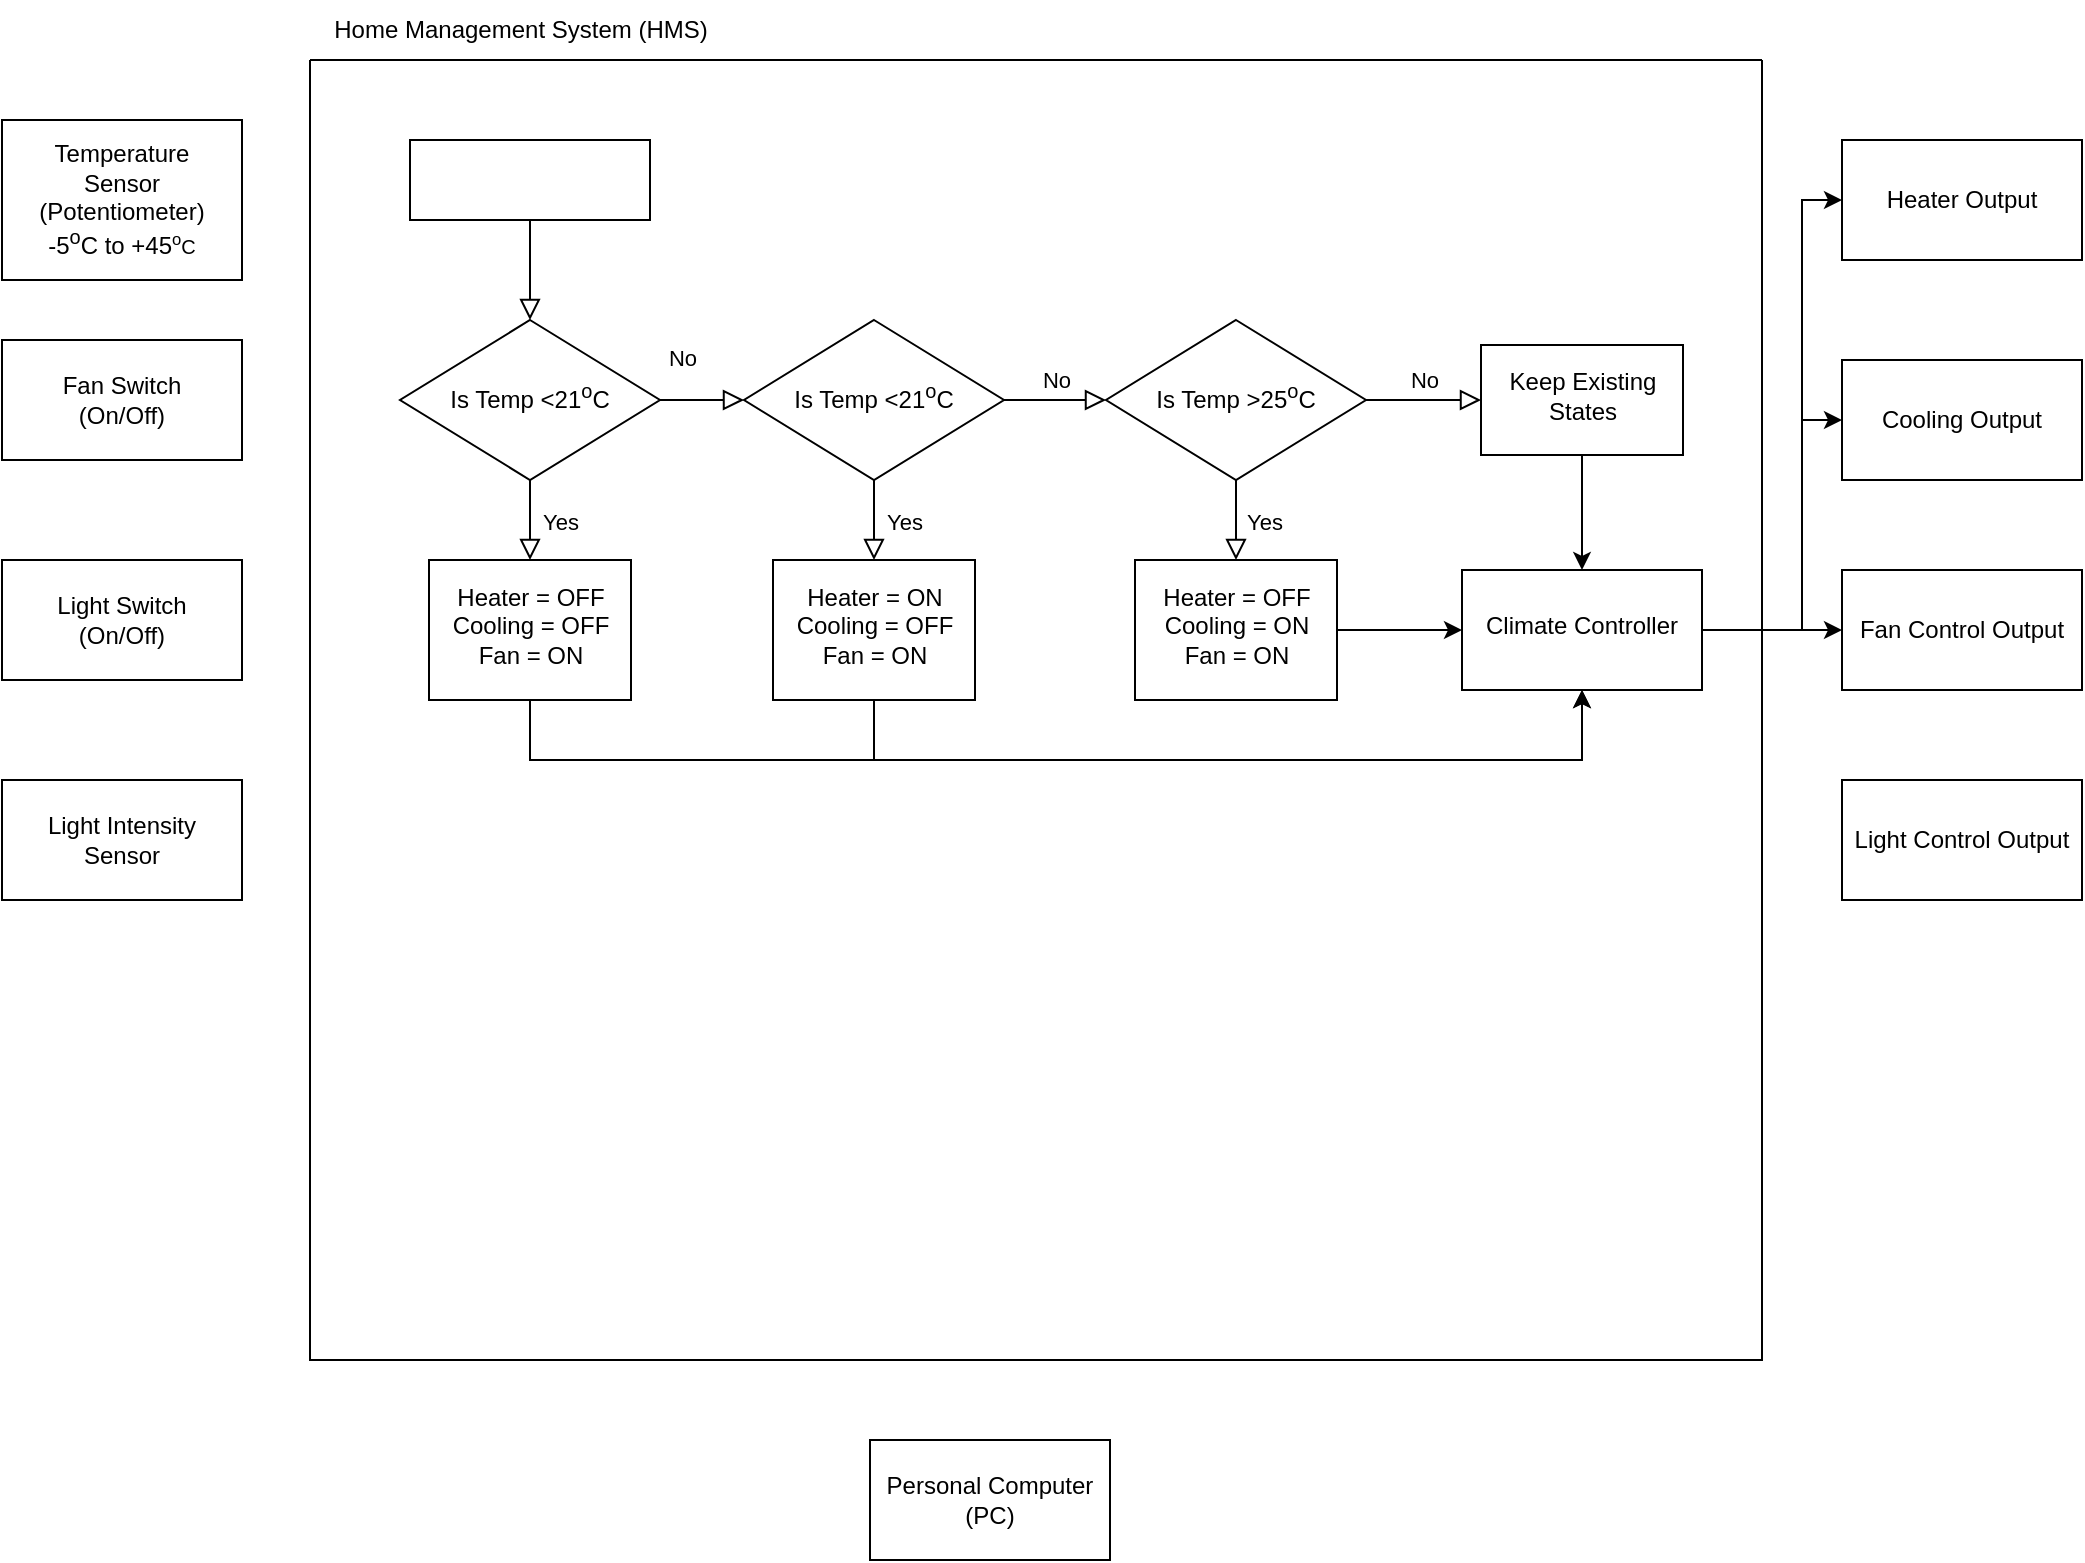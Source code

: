 <mxfile version="21.6.8" type="device">
  <diagram id="C5RBs43oDa-KdzZeNtuy" name="Page-1">
    <mxGraphModel dx="2056" dy="2873" grid="1" gridSize="10" guides="1" tooltips="1" connect="1" arrows="1" fold="1" page="1" pageScale="1" pageWidth="827" pageHeight="1169" math="0" shadow="0">
      <root>
        <mxCell id="WIyWlLk6GJQsqaUBKTNV-0" />
        <mxCell id="WIyWlLk6GJQsqaUBKTNV-1" parent="WIyWlLk6GJQsqaUBKTNV-0" />
        <mxCell id="2rXGyk0SuymWQeA6SV-Z-1" value="" style="swimlane;startSize=0;" vertex="1" parent="WIyWlLk6GJQsqaUBKTNV-1">
          <mxGeometry x="74" y="-1120" width="726" height="650" as="geometry">
            <mxRectangle x="74" y="-1120" width="50" height="40" as="alternateBounds" />
          </mxGeometry>
        </mxCell>
        <mxCell id="WIyWlLk6GJQsqaUBKTNV-3" value="" style="rounded=0;whiteSpace=wrap;html=1;fontSize=12;glass=0;strokeWidth=1;shadow=0;" parent="2rXGyk0SuymWQeA6SV-Z-1" vertex="1">
          <mxGeometry x="50" y="40" width="120" height="40" as="geometry" />
        </mxCell>
        <mxCell id="WIyWlLk6GJQsqaUBKTNV-6" value="Is Temp &amp;lt;21&lt;sup style=&quot;border-color: var(--border-color);&quot;&gt;o&lt;/sup&gt;C" style="rhombus;whiteSpace=wrap;html=1;shadow=0;fontFamily=Helvetica;fontSize=12;align=center;strokeWidth=1;spacing=6;spacingTop=-4;" parent="2rXGyk0SuymWQeA6SV-Z-1" vertex="1">
          <mxGeometry x="217" y="130" width="130" height="80" as="geometry" />
        </mxCell>
        <mxCell id="WIyWlLk6GJQsqaUBKTNV-2" value="" style="rounded=0;html=1;jettySize=auto;orthogonalLoop=1;fontSize=11;endArrow=block;endFill=0;endSize=8;strokeWidth=1;shadow=0;labelBackgroundColor=none;edgeStyle=orthogonalEdgeStyle;entryX=0.5;entryY=0;entryDx=0;entryDy=0;" parent="2rXGyk0SuymWQeA6SV-Z-1" source="WIyWlLk6GJQsqaUBKTNV-3" target="2rXGyk0SuymWQeA6SV-Z-22" edge="1">
          <mxGeometry relative="1" as="geometry" />
        </mxCell>
        <mxCell id="WIyWlLk6GJQsqaUBKTNV-5" value="No" style="edgeStyle=orthogonalEdgeStyle;rounded=0;html=1;jettySize=auto;orthogonalLoop=1;fontSize=11;endArrow=block;endFill=0;endSize=8;strokeWidth=1;shadow=0;labelBackgroundColor=none;entryX=0;entryY=0.5;entryDx=0;entryDy=0;" parent="2rXGyk0SuymWQeA6SV-Z-1" source="WIyWlLk6GJQsqaUBKTNV-6" target="2rXGyk0SuymWQeA6SV-Z-14" edge="1">
          <mxGeometry y="10" relative="1" as="geometry">
            <mxPoint as="offset" />
            <mxPoint x="382.0" y="170" as="targetPoint" />
          </mxGeometry>
        </mxCell>
        <mxCell id="WIyWlLk6GJQsqaUBKTNV-4" value="Yes" style="rounded=0;html=1;jettySize=auto;orthogonalLoop=1;fontSize=11;endArrow=block;endFill=0;endSize=8;strokeWidth=1;shadow=0;labelBackgroundColor=none;edgeStyle=orthogonalEdgeStyle;entryX=0.5;entryY=0;entryDx=0;entryDy=0;" parent="2rXGyk0SuymWQeA6SV-Z-1" source="WIyWlLk6GJQsqaUBKTNV-6" target="2rXGyk0SuymWQeA6SV-Z-21" edge="1">
          <mxGeometry x="0.014" y="16" relative="1" as="geometry">
            <mxPoint x="-1" as="offset" />
            <mxPoint x="282.0" y="250" as="targetPoint" />
          </mxGeometry>
        </mxCell>
        <mxCell id="2rXGyk0SuymWQeA6SV-Z-14" value="Is Temp &amp;gt;25&lt;sup style=&quot;border-color: var(--border-color);&quot;&gt;o&lt;/sup&gt;C" style="rhombus;whiteSpace=wrap;html=1;shadow=0;fontFamily=Helvetica;fontSize=12;align=center;strokeWidth=1;spacing=6;spacingTop=-4;" vertex="1" parent="2rXGyk0SuymWQeA6SV-Z-1">
          <mxGeometry x="398" y="130" width="130" height="80" as="geometry" />
        </mxCell>
        <mxCell id="2rXGyk0SuymWQeA6SV-Z-15" value="No" style="edgeStyle=orthogonalEdgeStyle;rounded=0;html=1;jettySize=auto;orthogonalLoop=1;fontSize=11;endArrow=block;endFill=0;endSize=8;strokeWidth=1;shadow=0;labelBackgroundColor=none;entryX=0;entryY=0.5;entryDx=0;entryDy=0;" edge="1" parent="2rXGyk0SuymWQeA6SV-Z-1" source="2rXGyk0SuymWQeA6SV-Z-14" target="2rXGyk0SuymWQeA6SV-Z-25">
          <mxGeometry y="10" relative="1" as="geometry">
            <mxPoint as="offset" />
            <mxPoint x="563.0" y="170" as="targetPoint" />
          </mxGeometry>
        </mxCell>
        <mxCell id="2rXGyk0SuymWQeA6SV-Z-16" value="Yes" style="rounded=0;html=1;jettySize=auto;orthogonalLoop=1;fontSize=11;endArrow=block;endFill=0;endSize=8;strokeWidth=1;shadow=0;labelBackgroundColor=none;edgeStyle=orthogonalEdgeStyle;entryX=0.5;entryY=0;entryDx=0;entryDy=0;" edge="1" parent="2rXGyk0SuymWQeA6SV-Z-1" source="2rXGyk0SuymWQeA6SV-Z-14" target="2rXGyk0SuymWQeA6SV-Z-19">
          <mxGeometry x="0.015" y="14" relative="1" as="geometry">
            <mxPoint as="offset" />
            <mxPoint x="463" y="250" as="targetPoint" />
          </mxGeometry>
        </mxCell>
        <mxCell id="2rXGyk0SuymWQeA6SV-Z-28" value="" style="edgeStyle=orthogonalEdgeStyle;rounded=0;orthogonalLoop=1;jettySize=auto;html=1;" edge="1" parent="2rXGyk0SuymWQeA6SV-Z-1" source="2rXGyk0SuymWQeA6SV-Z-19" target="2rXGyk0SuymWQeA6SV-Z-27">
          <mxGeometry relative="1" as="geometry" />
        </mxCell>
        <mxCell id="2rXGyk0SuymWQeA6SV-Z-19" value="Heater = OFF&lt;br style=&quot;border-color: var(--border-color);&quot;&gt;Cooling = ON&lt;br style=&quot;border-color: var(--border-color);&quot;&gt;Fan = ON" style="whiteSpace=wrap;html=1;shadow=0;strokeWidth=1;spacing=6;spacingTop=-4;" vertex="1" parent="2rXGyk0SuymWQeA6SV-Z-1">
          <mxGeometry x="412.5" y="250" width="101" height="70" as="geometry" />
        </mxCell>
        <mxCell id="2rXGyk0SuymWQeA6SV-Z-29" style="edgeStyle=orthogonalEdgeStyle;rounded=0;orthogonalLoop=1;jettySize=auto;html=1;" edge="1" parent="2rXGyk0SuymWQeA6SV-Z-1" source="2rXGyk0SuymWQeA6SV-Z-21" target="2rXGyk0SuymWQeA6SV-Z-27">
          <mxGeometry relative="1" as="geometry">
            <Array as="points">
              <mxPoint x="282" y="350" />
              <mxPoint x="636" y="350" />
            </Array>
          </mxGeometry>
        </mxCell>
        <mxCell id="2rXGyk0SuymWQeA6SV-Z-21" value="Heater = ON&lt;br&gt;Cooling = OFF&lt;br&gt;Fan = ON" style="whiteSpace=wrap;html=1;shadow=0;strokeWidth=1;spacing=6;spacingTop=-4;" vertex="1" parent="2rXGyk0SuymWQeA6SV-Z-1">
          <mxGeometry x="231.5" y="250" width="101" height="70" as="geometry" />
        </mxCell>
        <mxCell id="2rXGyk0SuymWQeA6SV-Z-22" value="Is Temp &amp;lt;21&lt;sup style=&quot;border-color: var(--border-color);&quot;&gt;o&lt;/sup&gt;C" style="rhombus;whiteSpace=wrap;html=1;shadow=0;fontFamily=Helvetica;fontSize=12;align=center;strokeWidth=1;spacing=6;spacingTop=-4;" vertex="1" parent="2rXGyk0SuymWQeA6SV-Z-1">
          <mxGeometry x="45" y="130" width="130" height="80" as="geometry" />
        </mxCell>
        <mxCell id="2rXGyk0SuymWQeA6SV-Z-23" value="No" style="edgeStyle=orthogonalEdgeStyle;rounded=0;html=1;jettySize=auto;orthogonalLoop=1;fontSize=11;endArrow=block;endFill=0;endSize=8;strokeWidth=1;shadow=0;labelBackgroundColor=none;" edge="1" parent="2rXGyk0SuymWQeA6SV-Z-1" source="2rXGyk0SuymWQeA6SV-Z-22">
          <mxGeometry x="-0.008" y="-10" relative="1" as="geometry">
            <mxPoint y="-21" as="offset" />
            <mxPoint x="217" y="170" as="targetPoint" />
          </mxGeometry>
        </mxCell>
        <mxCell id="2rXGyk0SuymWQeA6SV-Z-24" value="Yes" style="rounded=0;html=1;jettySize=auto;orthogonalLoop=1;fontSize=11;endArrow=block;endFill=0;endSize=8;strokeWidth=1;shadow=0;labelBackgroundColor=none;edgeStyle=orthogonalEdgeStyle;" edge="1" parent="2rXGyk0SuymWQeA6SV-Z-1" source="2rXGyk0SuymWQeA6SV-Z-22" target="2rXGyk0SuymWQeA6SV-Z-26">
          <mxGeometry x="0.014" y="16" relative="1" as="geometry">
            <mxPoint x="-1" as="offset" />
            <mxPoint x="110" y="250" as="targetPoint" />
          </mxGeometry>
        </mxCell>
        <mxCell id="2rXGyk0SuymWQeA6SV-Z-34" value="" style="edgeStyle=orthogonalEdgeStyle;rounded=0;orthogonalLoop=1;jettySize=auto;html=1;" edge="1" parent="2rXGyk0SuymWQeA6SV-Z-1" source="2rXGyk0SuymWQeA6SV-Z-25" target="2rXGyk0SuymWQeA6SV-Z-27">
          <mxGeometry relative="1" as="geometry" />
        </mxCell>
        <mxCell id="2rXGyk0SuymWQeA6SV-Z-25" value="Keep Existing States" style="whiteSpace=wrap;html=1;shadow=0;strokeWidth=1;spacing=6;spacingTop=-4;" vertex="1" parent="2rXGyk0SuymWQeA6SV-Z-1">
          <mxGeometry x="585.5" y="142.5" width="101" height="55" as="geometry" />
        </mxCell>
        <mxCell id="2rXGyk0SuymWQeA6SV-Z-30" style="edgeStyle=orthogonalEdgeStyle;rounded=0;orthogonalLoop=1;jettySize=auto;html=1;" edge="1" parent="2rXGyk0SuymWQeA6SV-Z-1" source="2rXGyk0SuymWQeA6SV-Z-26" target="2rXGyk0SuymWQeA6SV-Z-27">
          <mxGeometry relative="1" as="geometry">
            <Array as="points">
              <mxPoint x="110" y="350" />
              <mxPoint x="636" y="350" />
            </Array>
          </mxGeometry>
        </mxCell>
        <mxCell id="2rXGyk0SuymWQeA6SV-Z-26" value="Heater = OFF&lt;br&gt;Cooling = OFF&lt;br&gt;Fan = ON" style="whiteSpace=wrap;html=1;shadow=0;strokeWidth=1;spacing=6;spacingTop=-4;" vertex="1" parent="2rXGyk0SuymWQeA6SV-Z-1">
          <mxGeometry x="59.5" y="250" width="101" height="70" as="geometry" />
        </mxCell>
        <mxCell id="2rXGyk0SuymWQeA6SV-Z-27" value="Climate Controller" style="whiteSpace=wrap;html=1;shadow=0;strokeWidth=1;spacing=6;spacingTop=-4;" vertex="1" parent="2rXGyk0SuymWQeA6SV-Z-1">
          <mxGeometry x="576" y="255" width="120" height="60" as="geometry" />
        </mxCell>
        <mxCell id="2rXGyk0SuymWQeA6SV-Z-3" value="Temperature&lt;br&gt;Sensor&lt;br&gt;(Potentiometer)&lt;br&gt;-5&lt;sup style=&quot;border-color: var(--border-color);&quot;&gt;o&lt;/sup&gt;C to +45&lt;span style=&quot;font-size: 10px;&quot;&gt;&lt;sup&gt;o&lt;/sup&gt;C&lt;/span&gt;" style="rounded=0;whiteSpace=wrap;html=1;" vertex="1" parent="WIyWlLk6GJQsqaUBKTNV-1">
          <mxGeometry x="-80" y="-1090" width="120" height="80" as="geometry" />
        </mxCell>
        <mxCell id="2rXGyk0SuymWQeA6SV-Z-5" value="Fan Switch&lt;br&gt;(On/Off)" style="rounded=0;whiteSpace=wrap;html=1;" vertex="1" parent="WIyWlLk6GJQsqaUBKTNV-1">
          <mxGeometry x="-80" y="-980" width="120" height="60" as="geometry" />
        </mxCell>
        <mxCell id="2rXGyk0SuymWQeA6SV-Z-6" value="Light Switch&lt;br&gt;(On/Off)" style="rounded=0;whiteSpace=wrap;html=1;" vertex="1" parent="WIyWlLk6GJQsqaUBKTNV-1">
          <mxGeometry x="-80" y="-870" width="120" height="60" as="geometry" />
        </mxCell>
        <mxCell id="2rXGyk0SuymWQeA6SV-Z-7" value="Light Intensity &lt;br&gt;Sensor" style="rounded=0;whiteSpace=wrap;html=1;" vertex="1" parent="WIyWlLk6GJQsqaUBKTNV-1">
          <mxGeometry x="-80" y="-760" width="120" height="60" as="geometry" />
        </mxCell>
        <mxCell id="2rXGyk0SuymWQeA6SV-Z-8" value="Heater Output" style="rounded=0;whiteSpace=wrap;html=1;" vertex="1" parent="WIyWlLk6GJQsqaUBKTNV-1">
          <mxGeometry x="840" y="-1080" width="120" height="60" as="geometry" />
        </mxCell>
        <mxCell id="2rXGyk0SuymWQeA6SV-Z-9" value="Cooling Output" style="rounded=0;whiteSpace=wrap;html=1;" vertex="1" parent="WIyWlLk6GJQsqaUBKTNV-1">
          <mxGeometry x="840" y="-970" width="120" height="60" as="geometry" />
        </mxCell>
        <mxCell id="2rXGyk0SuymWQeA6SV-Z-10" value="Fan Control Output" style="rounded=0;whiteSpace=wrap;html=1;" vertex="1" parent="WIyWlLk6GJQsqaUBKTNV-1">
          <mxGeometry x="840" y="-865" width="120" height="60" as="geometry" />
        </mxCell>
        <mxCell id="2rXGyk0SuymWQeA6SV-Z-11" value="Light Control Output" style="rounded=0;whiteSpace=wrap;html=1;" vertex="1" parent="WIyWlLk6GJQsqaUBKTNV-1">
          <mxGeometry x="840" y="-760" width="120" height="60" as="geometry" />
        </mxCell>
        <mxCell id="2rXGyk0SuymWQeA6SV-Z-12" value="Personal Computer&lt;br&gt;(PC)" style="rounded=0;whiteSpace=wrap;html=1;" vertex="1" parent="WIyWlLk6GJQsqaUBKTNV-1">
          <mxGeometry x="354" y="-430" width="120" height="60" as="geometry" />
        </mxCell>
        <mxCell id="2rXGyk0SuymWQeA6SV-Z-2" value="Home Management System (HMS)" style="text;html=1;align=center;verticalAlign=middle;resizable=0;points=[];autosize=1;strokeColor=none;fillColor=none;" vertex="1" parent="WIyWlLk6GJQsqaUBKTNV-1">
          <mxGeometry x="74" y="-1150" width="210" height="30" as="geometry" />
        </mxCell>
        <mxCell id="2rXGyk0SuymWQeA6SV-Z-31" style="edgeStyle=orthogonalEdgeStyle;rounded=0;orthogonalLoop=1;jettySize=auto;html=1;" edge="1" parent="WIyWlLk6GJQsqaUBKTNV-1" source="2rXGyk0SuymWQeA6SV-Z-27" target="2rXGyk0SuymWQeA6SV-Z-10">
          <mxGeometry relative="1" as="geometry" />
        </mxCell>
        <mxCell id="2rXGyk0SuymWQeA6SV-Z-32" style="edgeStyle=orthogonalEdgeStyle;rounded=0;orthogonalLoop=1;jettySize=auto;html=1;entryX=0;entryY=0.5;entryDx=0;entryDy=0;" edge="1" parent="WIyWlLk6GJQsqaUBKTNV-1" source="2rXGyk0SuymWQeA6SV-Z-27" target="2rXGyk0SuymWQeA6SV-Z-9">
          <mxGeometry relative="1" as="geometry">
            <Array as="points">
              <mxPoint x="820" y="-835" />
              <mxPoint x="820" y="-940" />
            </Array>
          </mxGeometry>
        </mxCell>
        <mxCell id="2rXGyk0SuymWQeA6SV-Z-33" style="edgeStyle=orthogonalEdgeStyle;rounded=0;orthogonalLoop=1;jettySize=auto;html=1;entryX=0;entryY=0.5;entryDx=0;entryDy=0;" edge="1" parent="WIyWlLk6GJQsqaUBKTNV-1" source="2rXGyk0SuymWQeA6SV-Z-27" target="2rXGyk0SuymWQeA6SV-Z-8">
          <mxGeometry relative="1" as="geometry">
            <Array as="points">
              <mxPoint x="820" y="-835" />
              <mxPoint x="820" y="-1050" />
            </Array>
          </mxGeometry>
        </mxCell>
      </root>
    </mxGraphModel>
  </diagram>
</mxfile>
